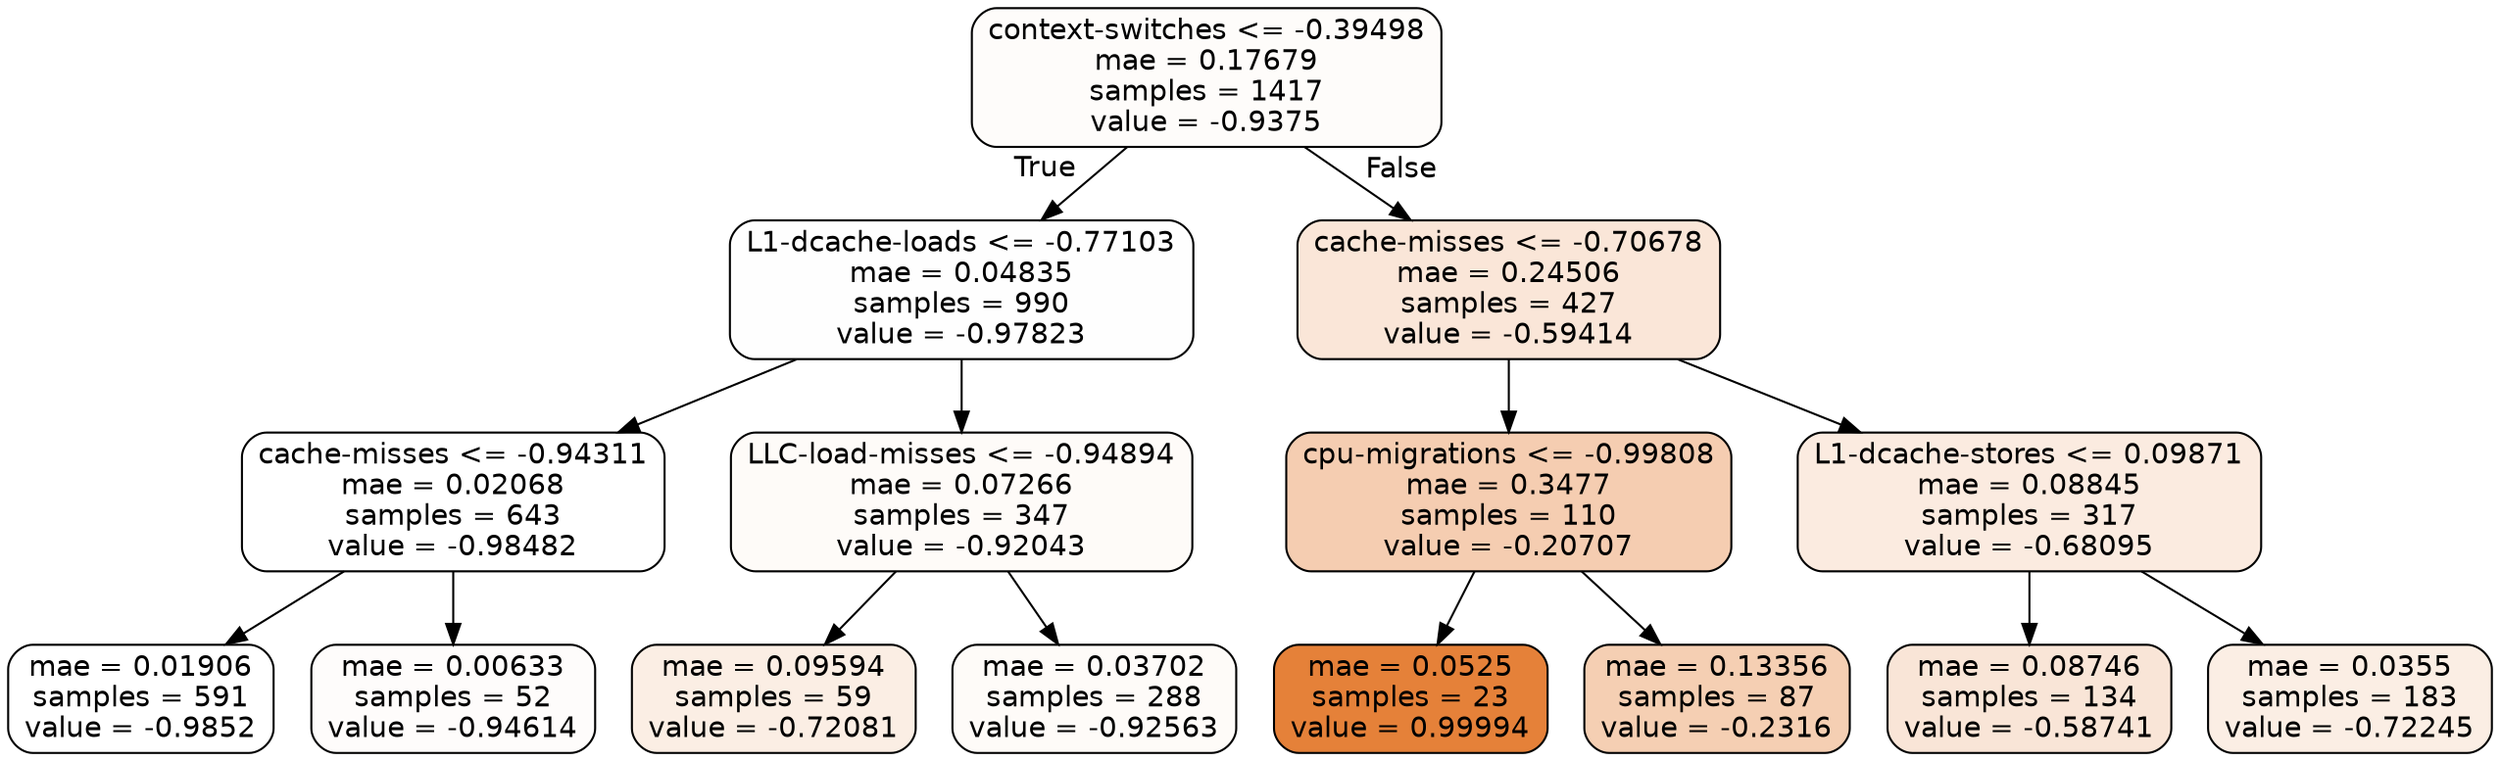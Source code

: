 digraph Tree {
node [shape=box, style="filled, rounded", color="black", fontname=helvetica] ;
edge [fontname=helvetica] ;
0 [label="context-switches <= -0.39498\nmae = 0.17679\nsamples = 1417\nvalue = -0.9375", fillcolor="#e5813906"] ;
1 [label="L1-dcache-loads <= -0.77103\nmae = 0.04835\nsamples = 990\nvalue = -0.97823", fillcolor="#e5813901"] ;
0 -> 1 [labeldistance=2.5, labelangle=45, headlabel="True"] ;
2 [label="cache-misses <= -0.94311\nmae = 0.02068\nsamples = 643\nvalue = -0.98482", fillcolor="#e5813900"] ;
1 -> 2 ;
3 [label="mae = 0.01906\nsamples = 591\nvalue = -0.9852", fillcolor="#e5813900"] ;
2 -> 3 ;
4 [label="mae = 0.00633\nsamples = 52\nvalue = -0.94614", fillcolor="#e5813905"] ;
2 -> 4 ;
5 [label="LLC-load-misses <= -0.94894\nmae = 0.07266\nsamples = 347\nvalue = -0.92043", fillcolor="#e5813908"] ;
1 -> 5 ;
6 [label="mae = 0.09594\nsamples = 59\nvalue = -0.72081", fillcolor="#e5813922"] ;
5 -> 6 ;
7 [label="mae = 0.03702\nsamples = 288\nvalue = -0.92563", fillcolor="#e5813908"] ;
5 -> 7 ;
8 [label="cache-misses <= -0.70678\nmae = 0.24506\nsamples = 427\nvalue = -0.59414", fillcolor="#e5813932"] ;
0 -> 8 [labeldistance=2.5, labelangle=-45, headlabel="False"] ;
9 [label="cpu-migrations <= -0.99808\nmae = 0.3477\nsamples = 110\nvalue = -0.20707", fillcolor="#e5813964"] ;
8 -> 9 ;
10 [label="mae = 0.0525\nsamples = 23\nvalue = 0.99994", fillcolor="#e58139ff"] ;
9 -> 10 ;
11 [label="mae = 0.13356\nsamples = 87\nvalue = -0.2316", fillcolor="#e5813961"] ;
9 -> 11 ;
12 [label="L1-dcache-stores <= 0.09871\nmae = 0.08845\nsamples = 317\nvalue = -0.68095", fillcolor="#e5813927"] ;
8 -> 12 ;
13 [label="mae = 0.08746\nsamples = 134\nvalue = -0.58741", fillcolor="#e5813933"] ;
12 -> 13 ;
14 [label="mae = 0.0355\nsamples = 183\nvalue = -0.72245", fillcolor="#e5813922"] ;
12 -> 14 ;
}